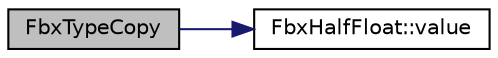 digraph "FbxTypeCopy"
{
  edge [fontname="Helvetica",fontsize="10",labelfontname="Helvetica",labelfontsize="10"];
  node [fontname="Helvetica",fontsize="10",shape=record];
  rankdir="LR";
  Node593 [label="FbxTypeCopy",height=0.2,width=0.4,color="black", fillcolor="grey75", style="filled", fontcolor="black"];
  Node593 -> Node594 [color="midnightblue",fontsize="10",style="solid",fontname="Helvetica"];
  Node594 [label="FbxHalfFloat::value",height=0.2,width=0.4,color="black", fillcolor="white", style="filled",URL="$class_fbx_half_float.html#a0ee86f74d6747ac89a1081695dd14b37"];
}
